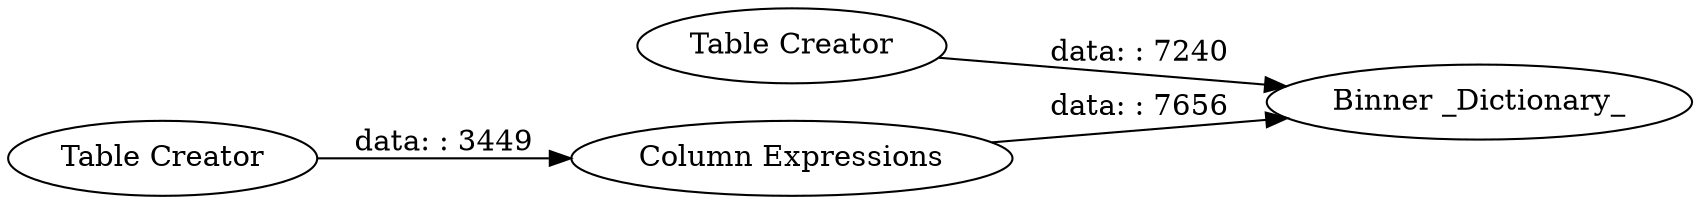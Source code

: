digraph {
	"-3703071901080492388_27" [label="Table Creator"]
	"-3703071901080492388_25" [label="Table Creator"]
	"-3703071901080492388_26" [label="Column Expressions"]
	"-3703071901080492388_28" [label="Binner _Dictionary_"]
	"-3703071901080492388_26" -> "-3703071901080492388_28" [label="data: : 7656"]
	"-3703071901080492388_27" -> "-3703071901080492388_28" [label="data: : 7240"]
	"-3703071901080492388_25" -> "-3703071901080492388_26" [label="data: : 3449"]
	rankdir=LR
}
